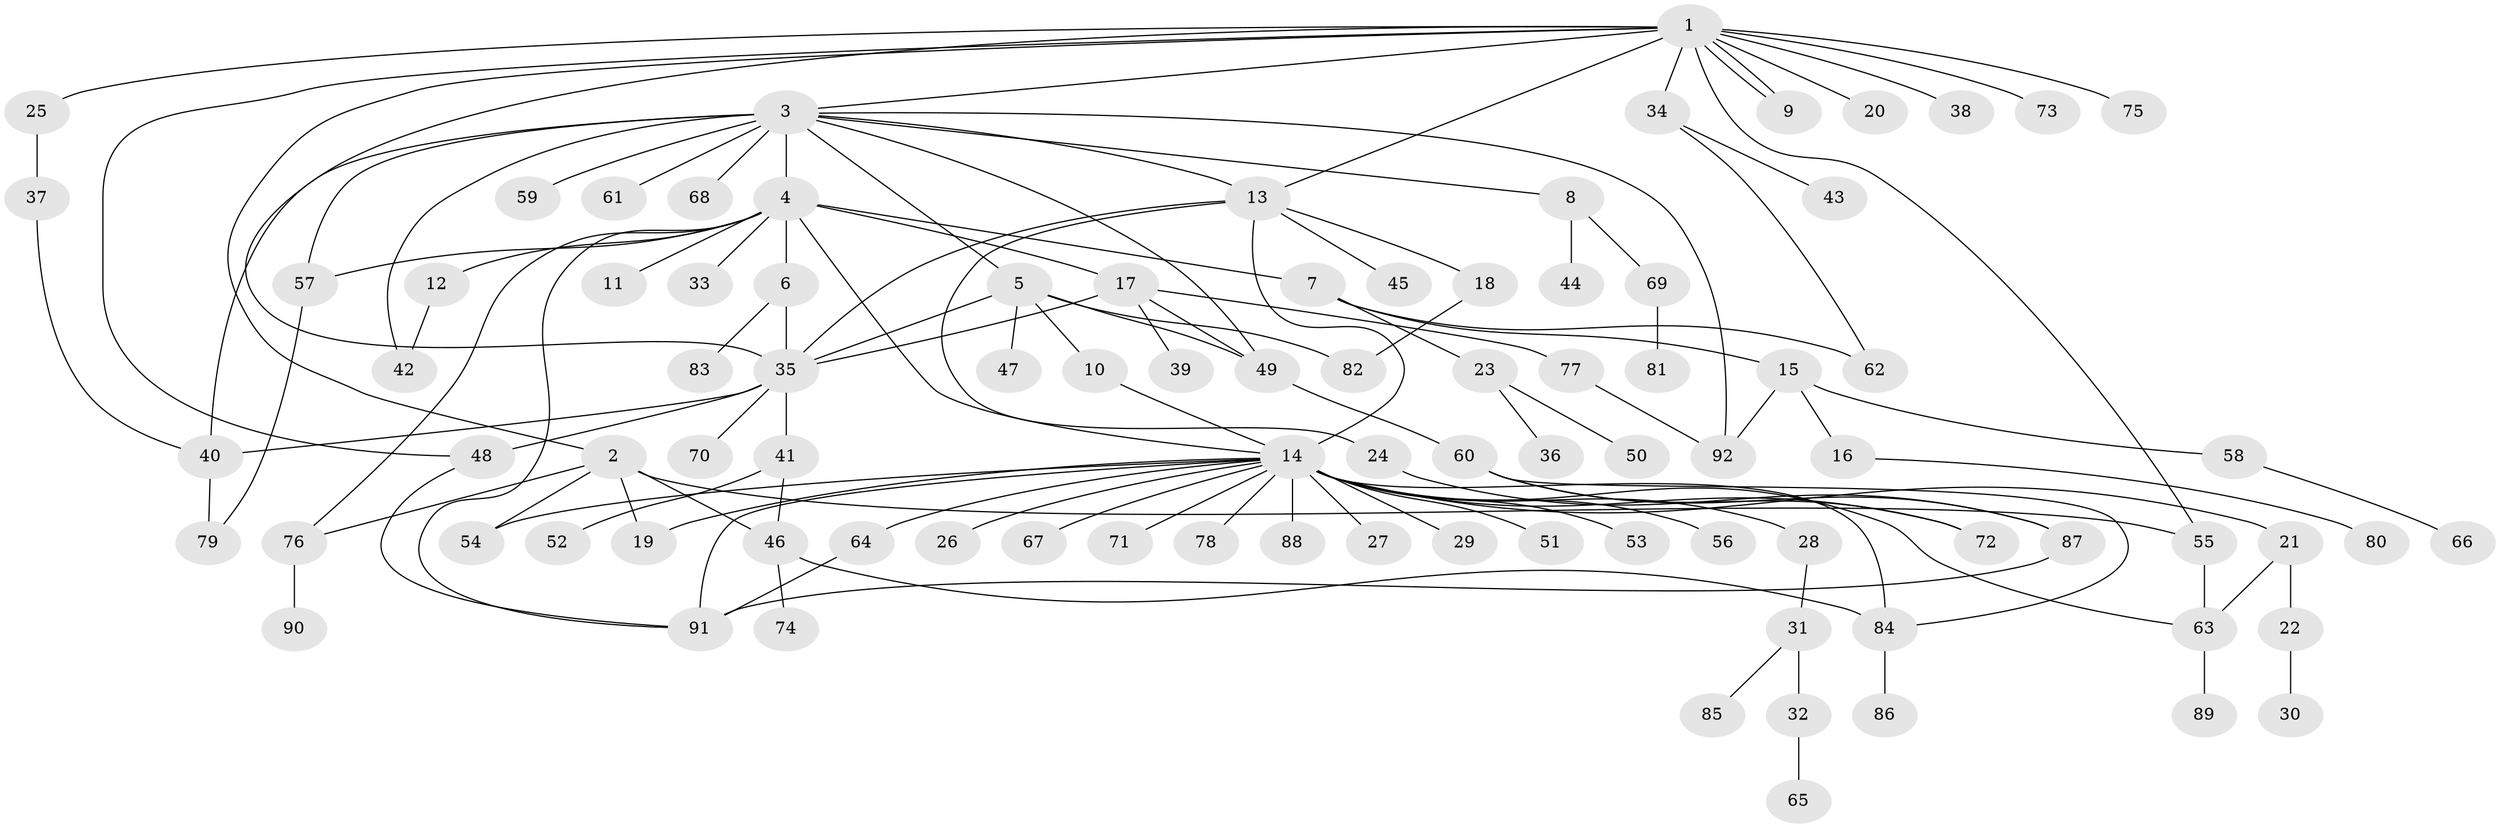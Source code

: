 // Generated by graph-tools (version 1.1) at 2025/35/03/09/25 02:35:50]
// undirected, 92 vertices, 126 edges
graph export_dot {
graph [start="1"]
  node [color=gray90,style=filled];
  1;
  2;
  3;
  4;
  5;
  6;
  7;
  8;
  9;
  10;
  11;
  12;
  13;
  14;
  15;
  16;
  17;
  18;
  19;
  20;
  21;
  22;
  23;
  24;
  25;
  26;
  27;
  28;
  29;
  30;
  31;
  32;
  33;
  34;
  35;
  36;
  37;
  38;
  39;
  40;
  41;
  42;
  43;
  44;
  45;
  46;
  47;
  48;
  49;
  50;
  51;
  52;
  53;
  54;
  55;
  56;
  57;
  58;
  59;
  60;
  61;
  62;
  63;
  64;
  65;
  66;
  67;
  68;
  69;
  70;
  71;
  72;
  73;
  74;
  75;
  76;
  77;
  78;
  79;
  80;
  81;
  82;
  83;
  84;
  85;
  86;
  87;
  88;
  89;
  90;
  91;
  92;
  1 -- 2;
  1 -- 3;
  1 -- 9;
  1 -- 9;
  1 -- 13;
  1 -- 20;
  1 -- 25;
  1 -- 34;
  1 -- 35;
  1 -- 38;
  1 -- 48;
  1 -- 55;
  1 -- 73;
  1 -- 75;
  2 -- 19;
  2 -- 46;
  2 -- 54;
  2 -- 55;
  2 -- 76;
  3 -- 4;
  3 -- 5;
  3 -- 8;
  3 -- 13;
  3 -- 40;
  3 -- 42;
  3 -- 49;
  3 -- 57;
  3 -- 59;
  3 -- 61;
  3 -- 68;
  3 -- 92;
  4 -- 6;
  4 -- 7;
  4 -- 11;
  4 -- 12;
  4 -- 14;
  4 -- 17;
  4 -- 33;
  4 -- 57;
  4 -- 76;
  4 -- 91;
  5 -- 10;
  5 -- 35;
  5 -- 47;
  5 -- 49;
  5 -- 82;
  6 -- 35;
  6 -- 83;
  7 -- 15;
  7 -- 23;
  7 -- 62;
  8 -- 44;
  8 -- 69;
  10 -- 14;
  12 -- 42;
  13 -- 14;
  13 -- 18;
  13 -- 24;
  13 -- 35;
  13 -- 45;
  14 -- 19;
  14 -- 21;
  14 -- 26;
  14 -- 27;
  14 -- 28;
  14 -- 29;
  14 -- 51;
  14 -- 53;
  14 -- 54;
  14 -- 56;
  14 -- 63;
  14 -- 64;
  14 -- 67;
  14 -- 71;
  14 -- 72;
  14 -- 78;
  14 -- 84;
  14 -- 88;
  14 -- 91;
  15 -- 16;
  15 -- 58;
  15 -- 92;
  16 -- 80;
  17 -- 35;
  17 -- 39;
  17 -- 49;
  17 -- 77;
  18 -- 82;
  21 -- 22;
  21 -- 63;
  22 -- 30;
  23 -- 36;
  23 -- 50;
  24 -- 87;
  25 -- 37;
  28 -- 31;
  31 -- 32;
  31 -- 85;
  32 -- 65;
  34 -- 43;
  34 -- 62;
  35 -- 40;
  35 -- 41;
  35 -- 48;
  35 -- 70;
  37 -- 40;
  40 -- 79;
  41 -- 46;
  41 -- 52;
  46 -- 74;
  46 -- 84;
  48 -- 91;
  49 -- 60;
  55 -- 63;
  57 -- 79;
  58 -- 66;
  60 -- 72;
  60 -- 84;
  60 -- 87;
  63 -- 89;
  64 -- 91;
  69 -- 81;
  76 -- 90;
  77 -- 92;
  84 -- 86;
  87 -- 91;
}

